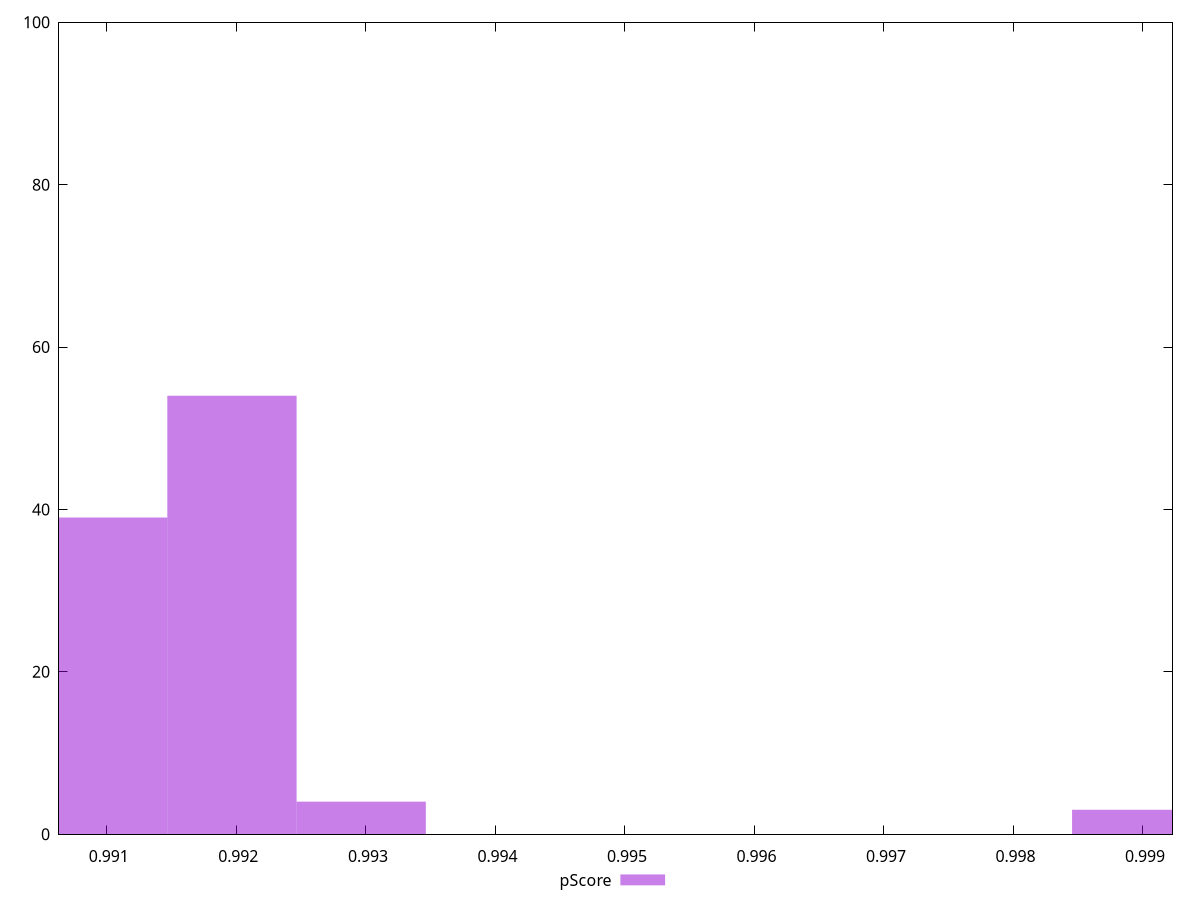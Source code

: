 reset

$pScore <<EOF
0.9909679124579852 39
0.9919658660455563 54
0.9929638196331272 4
0.9989515411585531 3
EOF

set key outside below
set boxwidth 0.000997953587570982
set xrange [0.9906305482443387:0.9992278959800611]
set yrange [0:100]
set trange [0:100]
set style fill transparent solid 0.5 noborder
set terminal svg size 640, 490 enhanced background rgb 'white'
set output "reports/report_00031_2021-02-24T23-18-18.084Z/first-contentful-paint/samples/agenda/pScore/histogram.svg"

plot $pScore title "pScore" with boxes

reset
